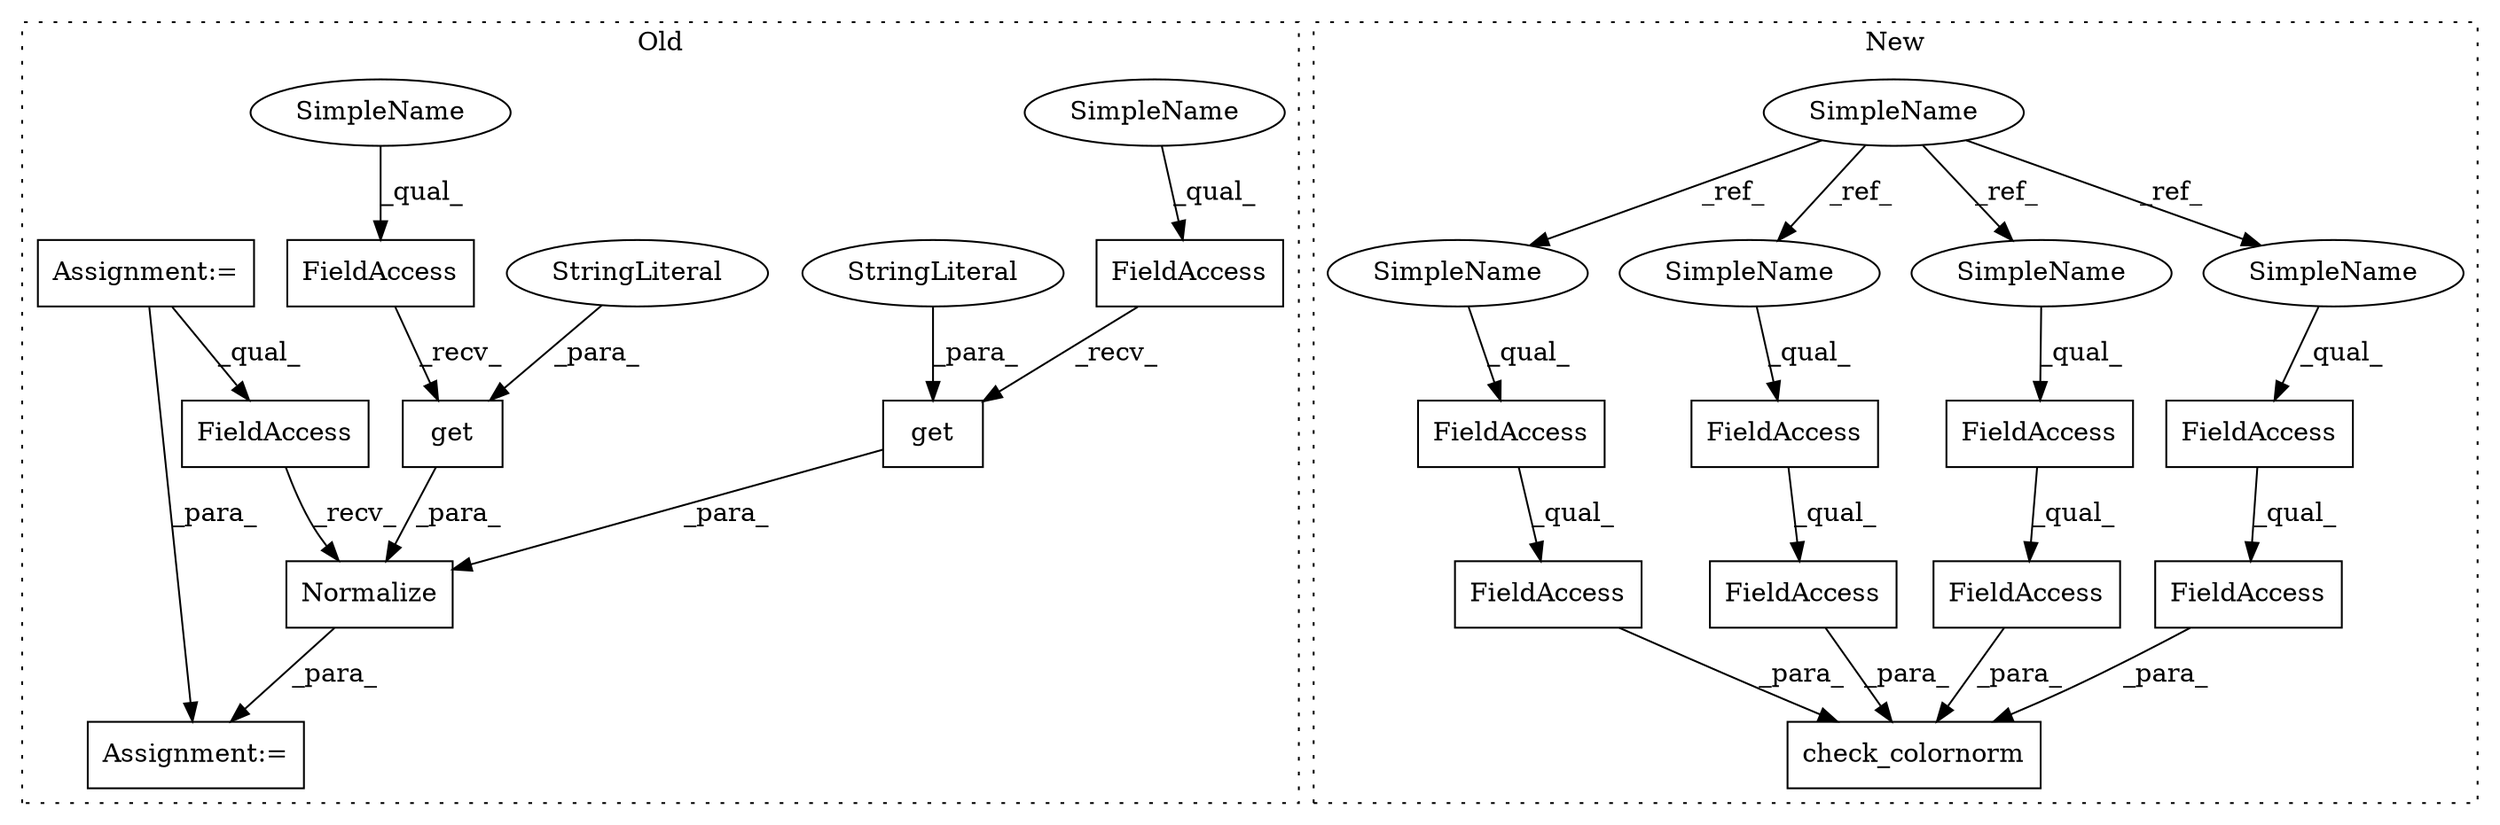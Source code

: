 digraph G {
subgraph cluster0 {
1 [label="get" a="32" s="3301,3311" l="4,1" shape="box"];
3 [label="Normalize" a="32" s="3259,3312" l="10,1" shape="box"];
4 [label="FieldAccess" a="22" s="3241" l="17" shape="box"];
6 [label="FieldAccess" a="22" s="3291" l="9" shape="box"];
14 [label="FieldAccess" a="22" s="3269" l="9" shape="box"];
16 [label="get" a="32" s="3279,3289" l="4,1" shape="box"];
17 [label="Assignment:=" a="7" s="2583" l="10" shape="box"];
18 [label="StringLiteral" a="45" s="3283" l="6" shape="ellipse"];
19 [label="StringLiteral" a="45" s="3305" l="6" shape="ellipse"];
20 [label="Assignment:=" a="7" s="3240" l="1" shape="box"];
25 [label="SimpleName" a="42" s="3291" l="4" shape="ellipse"];
26 [label="SimpleName" a="42" s="3269" l="4" shape="ellipse"];
label = "Old";
style="dotted";
}
subgraph cluster1 {
2 [label="check_colornorm" a="32" s="3361,3463" l="16,1" shape="box"];
5 [label="FieldAccess" a="22" s="3443" l="20" shape="box"];
7 [label="FieldAccess" a="22" s="3377" l="20" shape="box"];
8 [label="FieldAccess" a="22" s="3443" l="15" shape="box"];
9 [label="SimpleName" a="42" s="2626" l="4" shape="ellipse"];
10 [label="FieldAccess" a="22" s="3377" l="15" shape="box"];
11 [label="FieldAccess" a="22" s="3419" l="23" shape="box"];
12 [label="FieldAccess" a="22" s="3398" l="15" shape="box"];
13 [label="FieldAccess" a="22" s="3398" l="20" shape="box"];
15 [label="FieldAccess" a="22" s="3419" l="15" shape="box"];
21 [label="SimpleName" a="42" s="3398" l="4" shape="ellipse"];
22 [label="SimpleName" a="42" s="3443" l="4" shape="ellipse"];
23 [label="SimpleName" a="42" s="3377" l="4" shape="ellipse"];
24 [label="SimpleName" a="42" s="3419" l="4" shape="ellipse"];
label = "New";
style="dotted";
}
1 -> 3 [label="_para_"];
3 -> 20 [label="_para_"];
4 -> 3 [label="_recv_"];
5 -> 2 [label="_para_"];
6 -> 1 [label="_recv_"];
7 -> 2 [label="_para_"];
8 -> 5 [label="_qual_"];
9 -> 23 [label="_ref_"];
9 -> 24 [label="_ref_"];
9 -> 21 [label="_ref_"];
9 -> 22 [label="_ref_"];
10 -> 7 [label="_qual_"];
11 -> 2 [label="_para_"];
12 -> 13 [label="_qual_"];
13 -> 2 [label="_para_"];
14 -> 16 [label="_recv_"];
15 -> 11 [label="_qual_"];
16 -> 3 [label="_para_"];
17 -> 4 [label="_qual_"];
17 -> 20 [label="_para_"];
18 -> 16 [label="_para_"];
19 -> 1 [label="_para_"];
21 -> 12 [label="_qual_"];
22 -> 8 [label="_qual_"];
23 -> 10 [label="_qual_"];
24 -> 15 [label="_qual_"];
25 -> 6 [label="_qual_"];
26 -> 14 [label="_qual_"];
}